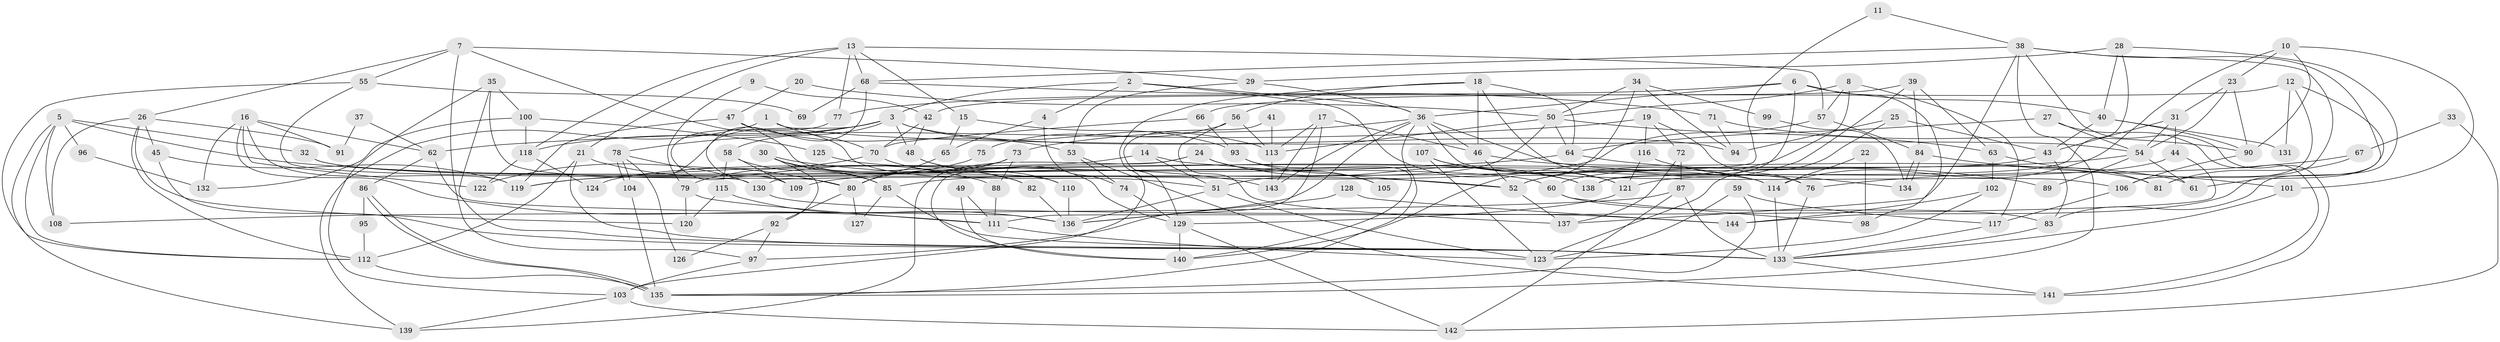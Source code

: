 // Generated by graph-tools (version 1.1) at 2025/02/03/09/25 03:02:06]
// undirected, 144 vertices, 288 edges
graph export_dot {
graph [start="1"]
  node [color=gray90,style=filled];
  1;
  2;
  3;
  4;
  5;
  6;
  7;
  8;
  9;
  10;
  11;
  12;
  13;
  14;
  15;
  16;
  17;
  18;
  19;
  20;
  21;
  22;
  23;
  24;
  25;
  26;
  27;
  28;
  29;
  30;
  31;
  32;
  33;
  34;
  35;
  36;
  37;
  38;
  39;
  40;
  41;
  42;
  43;
  44;
  45;
  46;
  47;
  48;
  49;
  50;
  51;
  52;
  53;
  54;
  55;
  56;
  57;
  58;
  59;
  60;
  61;
  62;
  63;
  64;
  65;
  66;
  67;
  68;
  69;
  70;
  71;
  72;
  73;
  74;
  75;
  76;
  77;
  78;
  79;
  80;
  81;
  82;
  83;
  84;
  85;
  86;
  87;
  88;
  89;
  90;
  91;
  92;
  93;
  94;
  95;
  96;
  97;
  98;
  99;
  100;
  101;
  102;
  103;
  104;
  105;
  106;
  107;
  108;
  109;
  110;
  111;
  112;
  113;
  114;
  115;
  116;
  117;
  118;
  119;
  120;
  121;
  122;
  123;
  124;
  125;
  126;
  127;
  128;
  129;
  130;
  131;
  132;
  133;
  134;
  135;
  136;
  137;
  138;
  139;
  140;
  141;
  142;
  143;
  144;
  1 -- 139;
  1 -- 54;
  1 -- 70;
  2 -- 36;
  2 -- 3;
  2 -- 4;
  2 -- 121;
  3 -- 109;
  3 -- 113;
  3 -- 48;
  3 -- 58;
  3 -- 78;
  3 -- 94;
  3 -- 118;
  4 -- 74;
  4 -- 65;
  5 -- 52;
  5 -- 112;
  5 -- 32;
  5 -- 96;
  5 -- 108;
  5 -- 139;
  6 -- 40;
  6 -- 36;
  6 -- 77;
  6 -- 98;
  6 -- 138;
  7 -- 29;
  7 -- 51;
  7 -- 26;
  7 -- 55;
  7 -- 97;
  8 -- 57;
  8 -- 117;
  8 -- 50;
  8 -- 52;
  9 -- 42;
  9 -- 79;
  10 -- 90;
  10 -- 101;
  10 -- 23;
  10 -- 114;
  11 -- 38;
  11 -- 130;
  12 -- 144;
  12 -- 106;
  12 -- 66;
  12 -- 131;
  13 -- 15;
  13 -- 57;
  13 -- 21;
  13 -- 68;
  13 -- 77;
  13 -- 118;
  14 -- 52;
  14 -- 51;
  14 -- 124;
  15 -- 93;
  15 -- 65;
  16 -- 111;
  16 -- 119;
  16 -- 62;
  16 -- 91;
  16 -- 122;
  16 -- 132;
  17 -- 143;
  17 -- 46;
  17 -- 97;
  17 -- 113;
  18 -- 103;
  18 -- 64;
  18 -- 46;
  18 -- 56;
  18 -- 76;
  19 -- 72;
  19 -- 76;
  19 -- 62;
  19 -- 116;
  20 -- 50;
  20 -- 47;
  21 -- 133;
  21 -- 88;
  21 -- 112;
  22 -- 98;
  22 -- 114;
  23 -- 54;
  23 -- 31;
  23 -- 90;
  24 -- 139;
  24 -- 138;
  24 -- 105;
  24 -- 140;
  25 -- 123;
  25 -- 43;
  25 -- 94;
  26 -- 112;
  26 -- 45;
  26 -- 91;
  26 -- 108;
  26 -- 120;
  27 -- 64;
  27 -- 141;
  27 -- 54;
  28 -- 83;
  28 -- 40;
  28 -- 29;
  28 -- 138;
  29 -- 36;
  29 -- 53;
  30 -- 82;
  30 -- 143;
  30 -- 85;
  30 -- 92;
  31 -- 54;
  31 -- 43;
  31 -- 44;
  32 -- 114;
  32 -- 60;
  33 -- 67;
  33 -- 142;
  34 -- 94;
  34 -- 140;
  34 -- 50;
  34 -- 99;
  35 -- 133;
  35 -- 80;
  35 -- 100;
  35 -- 103;
  36 -- 46;
  36 -- 136;
  36 -- 61;
  36 -- 73;
  36 -- 106;
  36 -- 135;
  36 -- 143;
  37 -- 62;
  37 -- 91;
  38 -- 135;
  38 -- 81;
  38 -- 61;
  38 -- 68;
  38 -- 137;
  38 -- 141;
  39 -- 42;
  39 -- 52;
  39 -- 63;
  39 -- 84;
  40 -- 43;
  40 -- 90;
  40 -- 131;
  41 -- 129;
  41 -- 113;
  42 -- 70;
  42 -- 48;
  43 -- 83;
  43 -- 60;
  44 -- 121;
  44 -- 111;
  45 -- 133;
  45 -- 119;
  46 -- 52;
  46 -- 81;
  47 -- 119;
  47 -- 53;
  47 -- 110;
  48 -- 110;
  48 -- 129;
  49 -- 140;
  49 -- 111;
  50 -- 51;
  50 -- 63;
  50 -- 64;
  50 -- 113;
  51 -- 123;
  51 -- 136;
  52 -- 137;
  53 -- 141;
  53 -- 74;
  54 -- 61;
  54 -- 89;
  54 -- 109;
  55 -- 112;
  55 -- 69;
  55 -- 130;
  56 -- 113;
  56 -- 75;
  56 -- 137;
  57 -- 85;
  57 -- 84;
  58 -- 109;
  58 -- 85;
  58 -- 115;
  59 -- 135;
  59 -- 123;
  59 -- 117;
  60 -- 83;
  60 -- 98;
  62 -- 86;
  62 -- 136;
  63 -- 81;
  63 -- 102;
  64 -- 119;
  64 -- 89;
  65 -- 80;
  66 -- 70;
  66 -- 93;
  67 -- 81;
  67 -- 76;
  68 -- 69;
  68 -- 71;
  68 -- 80;
  70 -- 122;
  70 -- 82;
  71 -- 94;
  71 -- 90;
  72 -- 87;
  72 -- 137;
  73 -- 80;
  73 -- 88;
  73 -- 119;
  74 -- 129;
  75 -- 79;
  76 -- 133;
  77 -- 109;
  78 -- 104;
  78 -- 104;
  78 -- 126;
  78 -- 130;
  79 -- 120;
  79 -- 111;
  80 -- 92;
  80 -- 127;
  82 -- 136;
  83 -- 133;
  84 -- 134;
  84 -- 134;
  84 -- 101;
  85 -- 127;
  85 -- 133;
  86 -- 135;
  86 -- 135;
  86 -- 95;
  87 -- 108;
  87 -- 133;
  87 -- 142;
  88 -- 111;
  90 -- 106;
  92 -- 97;
  92 -- 126;
  93 -- 140;
  93 -- 105;
  95 -- 112;
  96 -- 132;
  97 -- 103;
  99 -- 134;
  100 -- 118;
  100 -- 125;
  100 -- 132;
  101 -- 133;
  102 -- 123;
  102 -- 144;
  103 -- 139;
  103 -- 142;
  104 -- 135;
  106 -- 117;
  107 -- 114;
  107 -- 121;
  107 -- 123;
  110 -- 136;
  111 -- 123;
  112 -- 135;
  113 -- 143;
  114 -- 133;
  115 -- 136;
  115 -- 120;
  116 -- 121;
  116 -- 134;
  117 -- 133;
  118 -- 122;
  118 -- 124;
  121 -- 129;
  125 -- 138;
  128 -- 136;
  128 -- 144;
  129 -- 142;
  129 -- 140;
  130 -- 144;
  133 -- 141;
}

